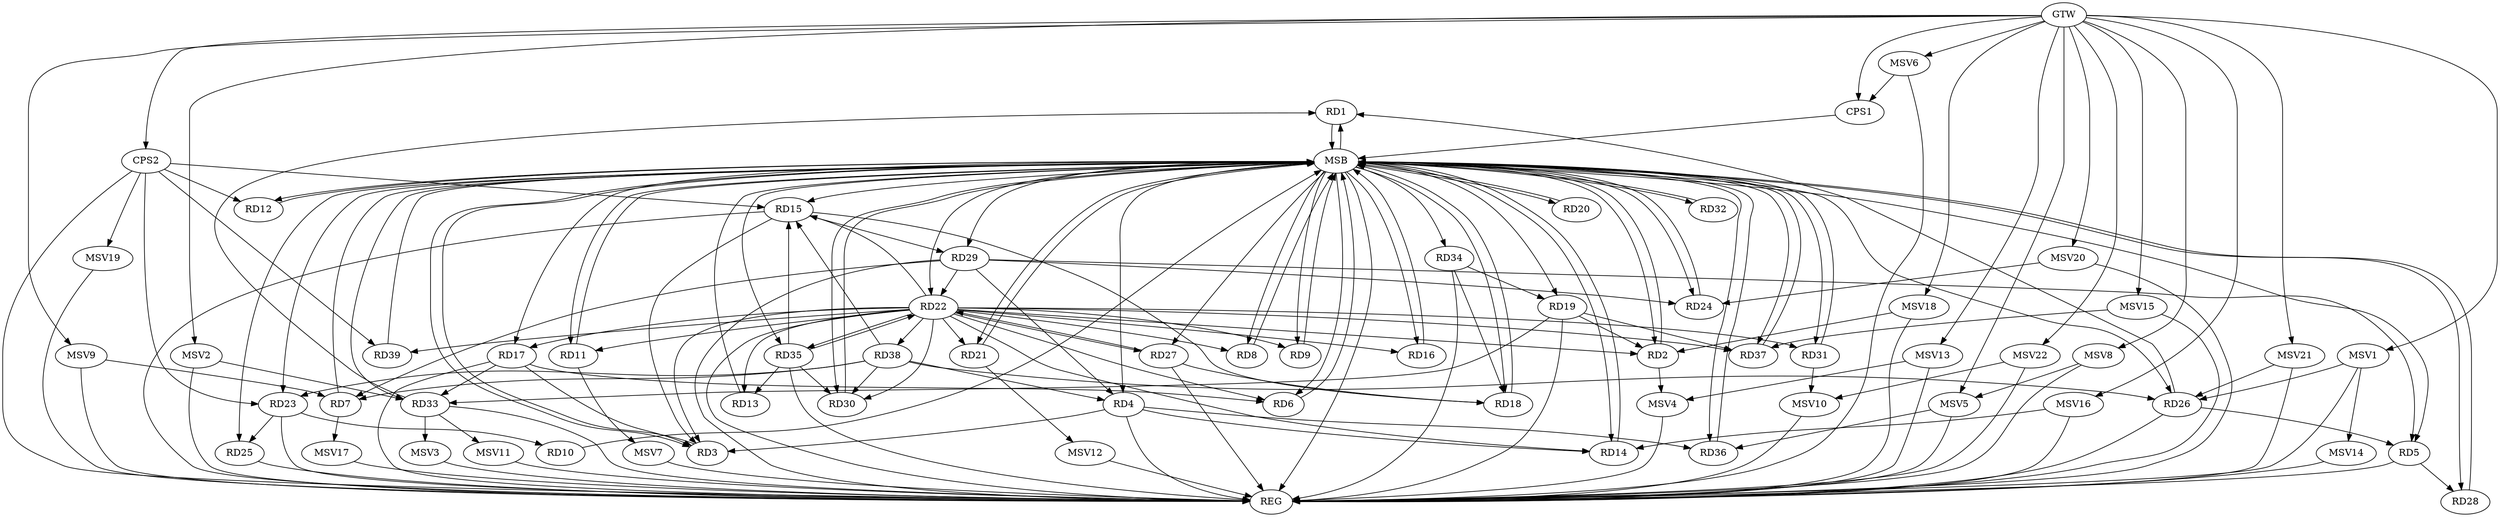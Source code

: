 strict digraph G {
  RD1 [ label="RD1" ];
  RD2 [ label="RD2" ];
  RD3 [ label="RD3" ];
  RD4 [ label="RD4" ];
  RD5 [ label="RD5" ];
  RD6 [ label="RD6" ];
  RD7 [ label="RD7" ];
  RD8 [ label="RD8" ];
  RD9 [ label="RD9" ];
  RD10 [ label="RD10" ];
  RD11 [ label="RD11" ];
  RD12 [ label="RD12" ];
  RD13 [ label="RD13" ];
  RD14 [ label="RD14" ];
  RD15 [ label="RD15" ];
  RD16 [ label="RD16" ];
  RD17 [ label="RD17" ];
  RD18 [ label="RD18" ];
  RD19 [ label="RD19" ];
  RD20 [ label="RD20" ];
  RD21 [ label="RD21" ];
  RD22 [ label="RD22" ];
  RD23 [ label="RD23" ];
  RD24 [ label="RD24" ];
  RD25 [ label="RD25" ];
  RD26 [ label="RD26" ];
  RD27 [ label="RD27" ];
  RD28 [ label="RD28" ];
  RD29 [ label="RD29" ];
  RD30 [ label="RD30" ];
  RD31 [ label="RD31" ];
  RD32 [ label="RD32" ];
  RD33 [ label="RD33" ];
  RD34 [ label="RD34" ];
  RD35 [ label="RD35" ];
  RD36 [ label="RD36" ];
  RD37 [ label="RD37" ];
  RD38 [ label="RD38" ];
  RD39 [ label="RD39" ];
  CPS1 [ label="CPS1" ];
  CPS2 [ label="CPS2" ];
  GTW [ label="GTW" ];
  REG [ label="REG" ];
  MSB [ label="MSB" ];
  MSV1 [ label="MSV1" ];
  MSV2 [ label="MSV2" ];
  MSV3 [ label="MSV3" ];
  MSV4 [ label="MSV4" ];
  MSV5 [ label="MSV5" ];
  MSV6 [ label="MSV6" ];
  MSV7 [ label="MSV7" ];
  MSV8 [ label="MSV8" ];
  MSV9 [ label="MSV9" ];
  MSV10 [ label="MSV10" ];
  MSV11 [ label="MSV11" ];
  MSV12 [ label="MSV12" ];
  MSV13 [ label="MSV13" ];
  MSV14 [ label="MSV14" ];
  MSV15 [ label="MSV15" ];
  MSV16 [ label="MSV16" ];
  MSV17 [ label="MSV17" ];
  MSV18 [ label="MSV18" ];
  MSV19 [ label="MSV19" ];
  MSV20 [ label="MSV20" ];
  MSV21 [ label="MSV21" ];
  MSV22 [ label="MSV22" ];
  RD26 -> RD1;
  RD33 -> RD1;
  RD19 -> RD2;
  RD4 -> RD3;
  RD15 -> RD3;
  RD17 -> RD3;
  RD22 -> RD3;
  RD4 -> RD14;
  RD29 -> RD4;
  RD4 -> RD36;
  RD38 -> RD4;
  RD26 -> RD5;
  RD5 -> RD28;
  RD29 -> RD5;
  RD17 -> RD6;
  RD22 -> RD6;
  RD29 -> RD7;
  RD38 -> RD7;
  RD23 -> RD10;
  RD22 -> RD13;
  RD35 -> RD13;
  RD15 -> RD18;
  RD22 -> RD15;
  RD15 -> RD29;
  RD35 -> RD15;
  RD38 -> RD15;
  RD17 -> RD33;
  RD27 -> RD18;
  RD34 -> RD18;
  RD19 -> RD33;
  RD34 -> RD19;
  RD19 -> RD37;
  RD22 -> RD21;
  RD27 -> RD22;
  RD29 -> RD22;
  RD22 -> RD30;
  RD22 -> RD35;
  RD35 -> RD22;
  RD23 -> RD25;
  RD38 -> RD23;
  RD29 -> RD24;
  RD38 -> RD26;
  RD35 -> RD30;
  RD38 -> RD30;
  CPS2 -> RD15;
  CPS2 -> RD12;
  CPS2 -> RD39;
  CPS2 -> RD23;
  GTW -> CPS1;
  GTW -> CPS2;
  RD4 -> REG;
  RD5 -> REG;
  RD15 -> REG;
  RD17 -> REG;
  RD19 -> REG;
  RD22 -> REG;
  RD23 -> REG;
  RD25 -> REG;
  RD26 -> REG;
  RD27 -> REG;
  RD29 -> REG;
  RD33 -> REG;
  RD34 -> REG;
  RD35 -> REG;
  CPS2 -> REG;
  RD1 -> MSB;
  MSB -> RD5;
  MSB -> RD12;
  MSB -> RD25;
  MSB -> RD29;
  MSB -> RD30;
  MSB -> RD32;
  MSB -> RD37;
  MSB -> REG;
  RD2 -> MSB;
  MSB -> RD1;
  MSB -> RD4;
  MSB -> RD6;
  MSB -> RD18;
  MSB -> RD23;
  RD3 -> MSB;
  MSB -> RD26;
  RD6 -> MSB;
  MSB -> RD11;
  MSB -> RD19;
  MSB -> RD31;
  RD7 -> MSB;
  MSB -> RD22;
  MSB -> RD34;
  RD8 -> MSB;
  RD9 -> MSB;
  MSB -> RD14;
  MSB -> RD16;
  MSB -> RD35;
  RD10 -> MSB;
  MSB -> RD2;
  RD11 -> MSB;
  MSB -> RD24;
  RD12 -> MSB;
  MSB -> RD15;
  MSB -> RD27;
  MSB -> RD36;
  RD13 -> MSB;
  MSB -> RD33;
  RD14 -> MSB;
  MSB -> RD9;
  MSB -> RD20;
  RD16 -> MSB;
  RD18 -> MSB;
  MSB -> RD21;
  MSB -> RD28;
  RD20 -> MSB;
  RD21 -> MSB;
  RD24 -> MSB;
  MSB -> RD3;
  RD28 -> MSB;
  RD30 -> MSB;
  RD31 -> MSB;
  RD32 -> MSB;
  RD36 -> MSB;
  MSB -> RD8;
  RD37 -> MSB;
  MSB -> RD17;
  RD39 -> MSB;
  CPS1 -> MSB;
  RD22 -> RD14;
  RD22 -> RD39;
  RD22 -> RD27;
  RD22 -> RD17;
  RD22 -> RD8;
  RD22 -> RD31;
  RD22 -> RD37;
  RD22 -> RD2;
  RD22 -> RD9;
  RD22 -> RD38;
  RD22 -> RD11;
  RD22 -> RD16;
  MSV1 -> RD26;
  GTW -> MSV1;
  MSV1 -> REG;
  MSV2 -> RD33;
  GTW -> MSV2;
  MSV2 -> REG;
  RD33 -> MSV3;
  MSV3 -> REG;
  RD2 -> MSV4;
  MSV4 -> REG;
  MSV5 -> RD36;
  GTW -> MSV5;
  MSV5 -> REG;
  MSV6 -> CPS1;
  GTW -> MSV6;
  MSV6 -> REG;
  RD11 -> MSV7;
  MSV7 -> REG;
  MSV8 -> MSV5;
  GTW -> MSV8;
  MSV8 -> REG;
  MSV9 -> RD7;
  GTW -> MSV9;
  MSV9 -> REG;
  RD31 -> MSV10;
  MSV10 -> REG;
  RD33 -> MSV11;
  MSV11 -> REG;
  RD21 -> MSV12;
  MSV12 -> REG;
  MSV13 -> MSV4;
  GTW -> MSV13;
  MSV13 -> REG;
  MSV1 -> MSV14;
  MSV14 -> REG;
  MSV15 -> RD37;
  GTW -> MSV15;
  MSV15 -> REG;
  MSV16 -> RD14;
  GTW -> MSV16;
  MSV16 -> REG;
  RD7 -> MSV17;
  MSV17 -> REG;
  MSV18 -> RD2;
  GTW -> MSV18;
  MSV18 -> REG;
  CPS2 -> MSV19;
  MSV19 -> REG;
  MSV20 -> RD24;
  GTW -> MSV20;
  MSV20 -> REG;
  MSV21 -> RD26;
  GTW -> MSV21;
  MSV21 -> REG;
  MSV22 -> MSV10;
  GTW -> MSV22;
  MSV22 -> REG;
}
